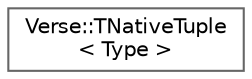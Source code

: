 digraph "Graphical Class Hierarchy"
{
 // INTERACTIVE_SVG=YES
 // LATEX_PDF_SIZE
  bgcolor="transparent";
  edge [fontname=Helvetica,fontsize=10,labelfontname=Helvetica,labelfontsize=10];
  node [fontname=Helvetica,fontsize=10,shape=box,height=0.2,width=0.4];
  rankdir="LR";
  Node0 [id="Node000000",label="Verse::TNativeTuple\l\< Type \>",height=0.2,width=0.4,color="grey40", fillcolor="white", style="filled",URL="$dc/d5e/structVerse_1_1TNativeTuple_3_01Type_01_4.html",tooltip=" "];
}

